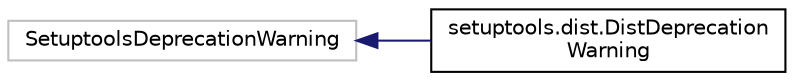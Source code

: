 digraph "Graphical Class Hierarchy"
{
 // LATEX_PDF_SIZE
  edge [fontname="Helvetica",fontsize="10",labelfontname="Helvetica",labelfontsize="10"];
  node [fontname="Helvetica",fontsize="10",shape=record];
  rankdir="LR";
  Node3664 [label="SetuptoolsDeprecationWarning",height=0.2,width=0.4,color="grey75", fillcolor="white", style="filled",tooltip=" "];
  Node3664 -> Node0 [dir="back",color="midnightblue",fontsize="10",style="solid",fontname="Helvetica"];
  Node0 [label="setuptools.dist.DistDeprecation\lWarning",height=0.2,width=0.4,color="black", fillcolor="white", style="filled",URL="$classsetuptools_1_1dist_1_1DistDeprecationWarning.html",tooltip=" "];
}
